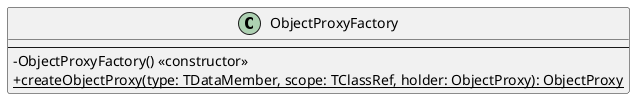 @startuml

skinparam classAttributeIconSize 0
skinparam shadowing false

class ObjectProxyFactory {
  --
  -ObjectProxyFactory() <<constructor>>
  {static} +createObjectProxy(type: TDataMember, scope: TClassRef, holder: ObjectProxy): ObjectProxy
}

@enduml
